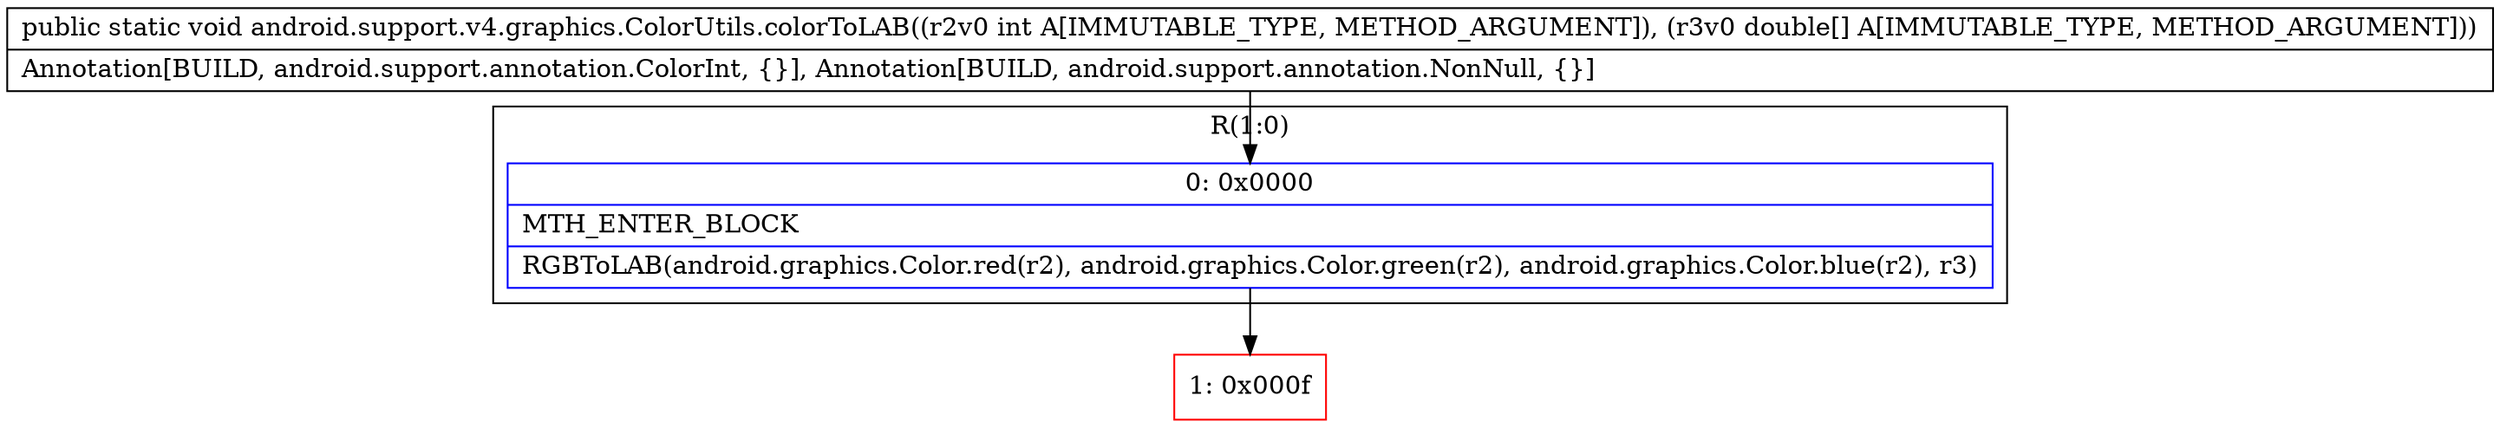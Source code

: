 digraph "CFG forandroid.support.v4.graphics.ColorUtils.colorToLAB(I[D)V" {
subgraph cluster_Region_1577583795 {
label = "R(1:0)";
node [shape=record,color=blue];
Node_0 [shape=record,label="{0\:\ 0x0000|MTH_ENTER_BLOCK\l|RGBToLAB(android.graphics.Color.red(r2), android.graphics.Color.green(r2), android.graphics.Color.blue(r2), r3)\l}"];
}
Node_1 [shape=record,color=red,label="{1\:\ 0x000f}"];
MethodNode[shape=record,label="{public static void android.support.v4.graphics.ColorUtils.colorToLAB((r2v0 int A[IMMUTABLE_TYPE, METHOD_ARGUMENT]), (r3v0 double[] A[IMMUTABLE_TYPE, METHOD_ARGUMENT]))  | Annotation[BUILD, android.support.annotation.ColorInt, \{\}], Annotation[BUILD, android.support.annotation.NonNull, \{\}]\l}"];
MethodNode -> Node_0;
Node_0 -> Node_1;
}

